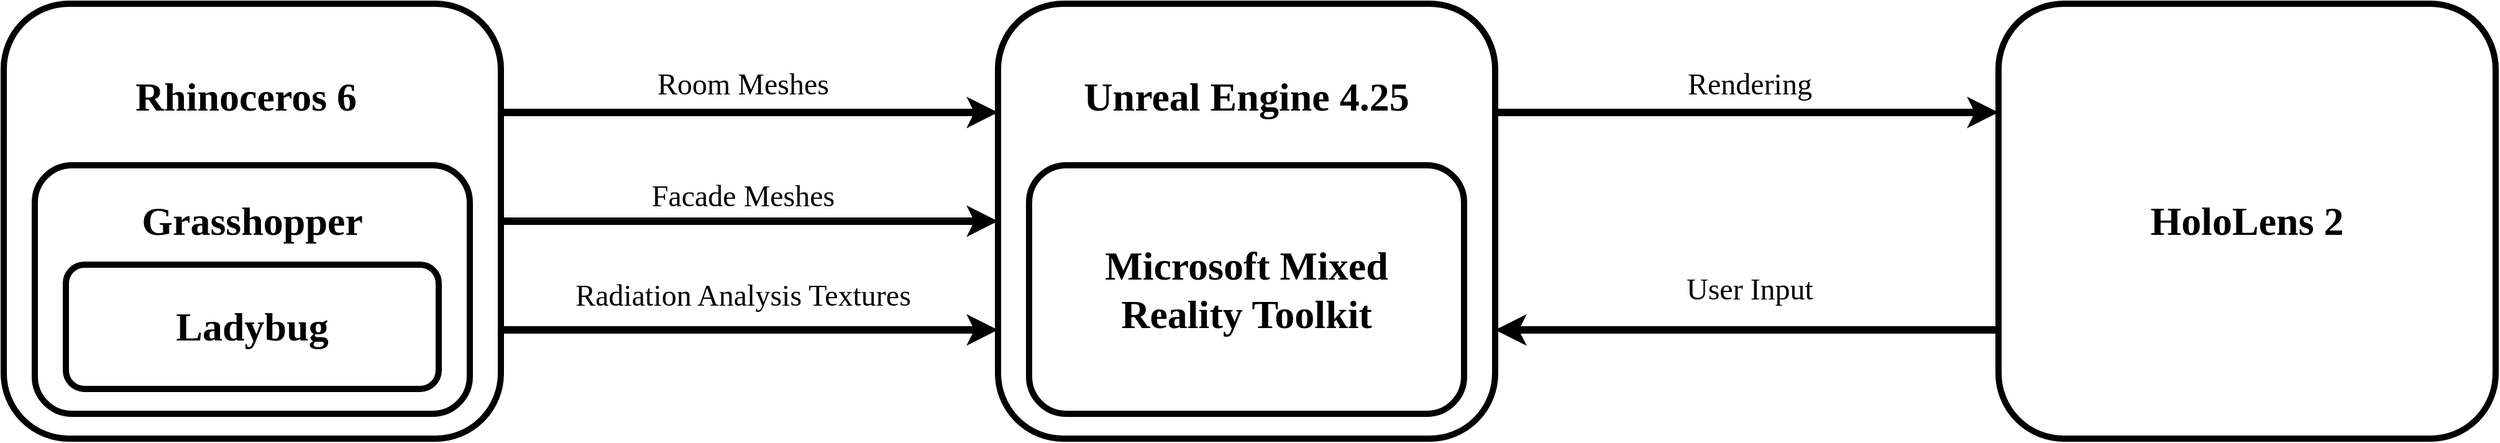 <mxfile version="14.1.9" type="device"><diagram id="S2oaQTxmSTBIXe1c4V7B" name="Page-1"><mxGraphModel dx="920" dy="1496" grid="1" gridSize="10" guides="1" tooltips="1" connect="1" arrows="1" fold="1" page="1" pageScale="1" pageWidth="850" pageHeight="1100" math="0" shadow="0"><root><mxCell id="0"/><mxCell id="1" parent="0"/><mxCell id="69HENyaMrEAW3Wz9GFPb-1" value="" style="rounded=1;whiteSpace=wrap;html=1;glass=0;shadow=0;sketch=0;strokeWidth=5;perimeterSpacing=0;" vertex="1" parent="1"><mxGeometry x="30" y="280" width="400" height="350" as="geometry"/></mxCell><mxCell id="69HENyaMrEAW3Wz9GFPb-2" value="" style="rounded=1;whiteSpace=wrap;html=1;glass=0;shadow=0;sketch=0;strokeWidth=5;perimeterSpacing=0;" vertex="1" parent="1"><mxGeometry x="55" y="410" width="350" height="200" as="geometry"/></mxCell><mxCell id="69HENyaMrEAW3Wz9GFPb-3" value="" style="rounded=1;whiteSpace=wrap;html=1;glass=0;shadow=0;sketch=0;strokeWidth=5;perimeterSpacing=0;" vertex="1" parent="1"><mxGeometry x="80" y="490" width="300" height="100" as="geometry"/></mxCell><mxCell id="69HENyaMrEAW3Wz9GFPb-4" value="" style="rounded=1;whiteSpace=wrap;html=1;glass=0;shadow=0;sketch=0;strokeWidth=5;" vertex="1" parent="1"><mxGeometry x="830" y="280" width="400" height="350" as="geometry"/></mxCell><mxCell id="69HENyaMrEAW3Wz9GFPb-5" value="" style="rounded=1;whiteSpace=wrap;html=1;glass=0;shadow=0;sketch=0;strokeWidth=5;" vertex="1" parent="1"><mxGeometry x="1635" y="280" width="400" height="350" as="geometry"/></mxCell><mxCell id="69HENyaMrEAW3Wz9GFPb-6" value="" style="endArrow=classic;html=1;strokeWidth=6;endFill=0;entryX=0;entryY=0.25;entryDx=0;entryDy=0;exitX=1;exitY=0.25;exitDx=0;exitDy=0;" edge="1" parent="1" source="69HENyaMrEAW3Wz9GFPb-1" target="69HENyaMrEAW3Wz9GFPb-4"><mxGeometry width="50" height="50" relative="1" as="geometry"><mxPoint x="490" y="310" as="sourcePoint"/><mxPoint x="530" y="310" as="targetPoint"/></mxGeometry></mxCell><mxCell id="69HENyaMrEAW3Wz9GFPb-7" value="" style="endArrow=classic;html=1;strokeWidth=6;endFill=0;entryX=0;entryY=0.75;entryDx=0;entryDy=0;exitX=1;exitY=0.75;exitDx=0;exitDy=0;" edge="1" parent="1" source="69HENyaMrEAW3Wz9GFPb-1" target="69HENyaMrEAW3Wz9GFPb-4"><mxGeometry width="50" height="50" relative="1" as="geometry"><mxPoint x="440" y="480" as="sourcePoint"/><mxPoint x="640" y="480" as="targetPoint"/></mxGeometry></mxCell><mxCell id="69HENyaMrEAW3Wz9GFPb-8" value="" style="rounded=1;whiteSpace=wrap;html=1;glass=0;shadow=0;sketch=0;strokeWidth=5;" vertex="1" parent="1"><mxGeometry x="855" y="410" width="350" height="200" as="geometry"/></mxCell><mxCell id="69HENyaMrEAW3Wz9GFPb-9" value="" style="endArrow=classic;html=1;strokeWidth=6;endFill=0;entryX=0;entryY=0.25;entryDx=0;entryDy=0;exitX=1;exitY=0.25;exitDx=0;exitDy=0;" edge="1" parent="1" source="69HENyaMrEAW3Wz9GFPb-4" target="69HENyaMrEAW3Wz9GFPb-5"><mxGeometry width="50" height="50" relative="1" as="geometry"><mxPoint x="1270" y="230" as="sourcePoint"/><mxPoint x="1470" y="230" as="targetPoint"/></mxGeometry></mxCell><mxCell id="69HENyaMrEAW3Wz9GFPb-10" value="" style="endArrow=classic;html=1;strokeWidth=6;endFill=0;entryX=1;entryY=0.75;entryDx=0;entryDy=0;exitX=0;exitY=0.75;exitDx=0;exitDy=0;" edge="1" parent="1" source="69HENyaMrEAW3Wz9GFPb-5" target="69HENyaMrEAW3Wz9GFPb-4"><mxGeometry width="50" height="50" relative="1" as="geometry"><mxPoint x="1205" y="750" as="sourcePoint"/><mxPoint x="1405" y="750.0" as="targetPoint"/></mxGeometry></mxCell><mxCell id="69HENyaMrEAW3Wz9GFPb-11" value="&lt;font style=&quot;font-size: 32px&quot; face=&quot;Tahoma&quot;&gt;&lt;b&gt;Rhinoceros 6&lt;/b&gt;&lt;/font&gt;" style="text;html=1;align=center;verticalAlign=middle;whiteSpace=wrap;rounded=0;shadow=0;glass=0;sketch=0;" vertex="1" parent="1"><mxGeometry x="60" y="330" width="330" height="50" as="geometry"/></mxCell><mxCell id="69HENyaMrEAW3Wz9GFPb-12" value="&lt;font style=&quot;font-size: 32px&quot; face=&quot;Tahoma&quot;&gt;&lt;b&gt;Grasshopper&lt;/b&gt;&lt;/font&gt;" style="text;html=1;align=center;verticalAlign=middle;whiteSpace=wrap;rounded=0;shadow=0;glass=0;sketch=0;" vertex="1" parent="1"><mxGeometry x="65" y="430" width="330" height="50" as="geometry"/></mxCell><mxCell id="69HENyaMrEAW3Wz9GFPb-13" value="&lt;font style=&quot;font-size: 32px&quot; face=&quot;Tahoma&quot;&gt;&lt;b&gt;Ladybug&lt;/b&gt;&lt;/font&gt;" style="text;html=1;align=center;verticalAlign=middle;whiteSpace=wrap;rounded=0;shadow=0;glass=0;sketch=0;" vertex="1" parent="1"><mxGeometry x="65" y="515" width="330" height="50" as="geometry"/></mxCell><mxCell id="69HENyaMrEAW3Wz9GFPb-15" value="&lt;font style=&quot;font-size: 32px&quot; face=&quot;Tahoma&quot;&gt;&lt;b&gt;Unreal Engine 4.25&lt;/b&gt;&lt;/font&gt;" style="text;html=1;align=center;verticalAlign=middle;whiteSpace=wrap;rounded=0;shadow=0;glass=0;sketch=0;" vertex="1" parent="1"><mxGeometry x="865" y="330" width="330" height="50" as="geometry"/></mxCell><mxCell id="69HENyaMrEAW3Wz9GFPb-16" value="&lt;font face=&quot;Tahoma&quot;&gt;&lt;span style=&quot;font-size: 32px&quot;&gt;&lt;b&gt;Microsoft Mixed Reality Toolkit&lt;/b&gt;&lt;/span&gt;&lt;/font&gt;" style="text;html=1;align=center;verticalAlign=middle;whiteSpace=wrap;rounded=0;shadow=0;glass=0;sketch=0;" vertex="1" parent="1"><mxGeometry x="865" y="485" width="330" height="50" as="geometry"/></mxCell><mxCell id="69HENyaMrEAW3Wz9GFPb-17" value="&lt;font style=&quot;font-size: 32px&quot; face=&quot;Tahoma&quot;&gt;&lt;b&gt;HoloLens 2&lt;/b&gt;&lt;/font&gt;" style="text;html=1;align=center;verticalAlign=middle;whiteSpace=wrap;rounded=0;shadow=0;glass=0;sketch=0;" vertex="1" parent="1"><mxGeometry x="1670" y="430" width="330" height="50" as="geometry"/></mxCell><mxCell id="69HENyaMrEAW3Wz9GFPb-18" value="&lt;font face=&quot;Tahoma&quot;&gt;&lt;span style=&quot;font-size: 24px&quot;&gt;Room Meshes&lt;/span&gt;&lt;/font&gt;" style="text;html=1;align=center;verticalAlign=middle;whiteSpace=wrap;rounded=0;shadow=0;glass=0;sketch=0;" vertex="1" parent="1"><mxGeometry x="460" y="320" width="330" height="50" as="geometry"/></mxCell><mxCell id="69HENyaMrEAW3Wz9GFPb-19" value="" style="endArrow=classic;html=1;strokeWidth=6;endFill=0;entryX=0;entryY=0.5;entryDx=0;entryDy=0;exitX=1;exitY=0.5;exitDx=0;exitDy=0;" edge="1" parent="1" source="69HENyaMrEAW3Wz9GFPb-1" target="69HENyaMrEAW3Wz9GFPb-4"><mxGeometry width="50" height="50" relative="1" as="geometry"><mxPoint x="440" y="377.5" as="sourcePoint"/><mxPoint x="740" y="377.5" as="targetPoint"/></mxGeometry></mxCell><mxCell id="69HENyaMrEAW3Wz9GFPb-20" value="&lt;font face=&quot;Tahoma&quot;&gt;&lt;span style=&quot;font-size: 24px&quot;&gt;Facade Meshes&lt;/span&gt;&lt;/font&gt;" style="text;html=1;align=center;verticalAlign=middle;whiteSpace=wrap;rounded=0;shadow=0;glass=0;sketch=0;" vertex="1" parent="1"><mxGeometry x="460" y="410" width="330" height="50" as="geometry"/></mxCell><mxCell id="69HENyaMrEAW3Wz9GFPb-21" value="&lt;font face=&quot;Tahoma&quot;&gt;&lt;span style=&quot;font-size: 24px&quot;&gt;Radiation Analysis Textures&lt;/span&gt;&lt;/font&gt;" style="text;html=1;align=center;verticalAlign=middle;whiteSpace=wrap;rounded=0;shadow=0;glass=0;sketch=0;" vertex="1" parent="1"><mxGeometry x="460" y="490" width="330" height="50" as="geometry"/></mxCell><mxCell id="69HENyaMrEAW3Wz9GFPb-24" value="&lt;font face=&quot;Tahoma&quot;&gt;&lt;span style=&quot;font-size: 24px&quot;&gt;User Input&lt;/span&gt;&lt;/font&gt;" style="text;html=1;align=center;verticalAlign=middle;whiteSpace=wrap;rounded=0;shadow=0;glass=0;sketch=0;" vertex="1" parent="1"><mxGeometry x="1270" y="485" width="330" height="50" as="geometry"/></mxCell><mxCell id="69HENyaMrEAW3Wz9GFPb-28" style="edgeStyle=orthogonalEdgeStyle;rounded=0;orthogonalLoop=1;jettySize=auto;html=1;exitX=0.5;exitY=1;exitDx=0;exitDy=0;endArrow=classic;endFill=0;strokeWidth=6;" edge="1" parent="1"><mxGeometry relative="1" as="geometry"><mxPoint x="1490" y="535" as="sourcePoint"/><mxPoint x="1490" y="535" as="targetPoint"/></mxGeometry></mxCell><mxCell id="69HENyaMrEAW3Wz9GFPb-30" value="&lt;font face=&quot;Tahoma&quot;&gt;&lt;span style=&quot;font-size: 24px&quot;&gt;Rendering&lt;/span&gt;&lt;/font&gt;" style="text;html=1;align=center;verticalAlign=middle;whiteSpace=wrap;rounded=0;shadow=0;glass=0;sketch=0;" vertex="1" parent="1"><mxGeometry x="1270" y="320" width="330" height="50" as="geometry"/></mxCell></root></mxGraphModel></diagram></mxfile>